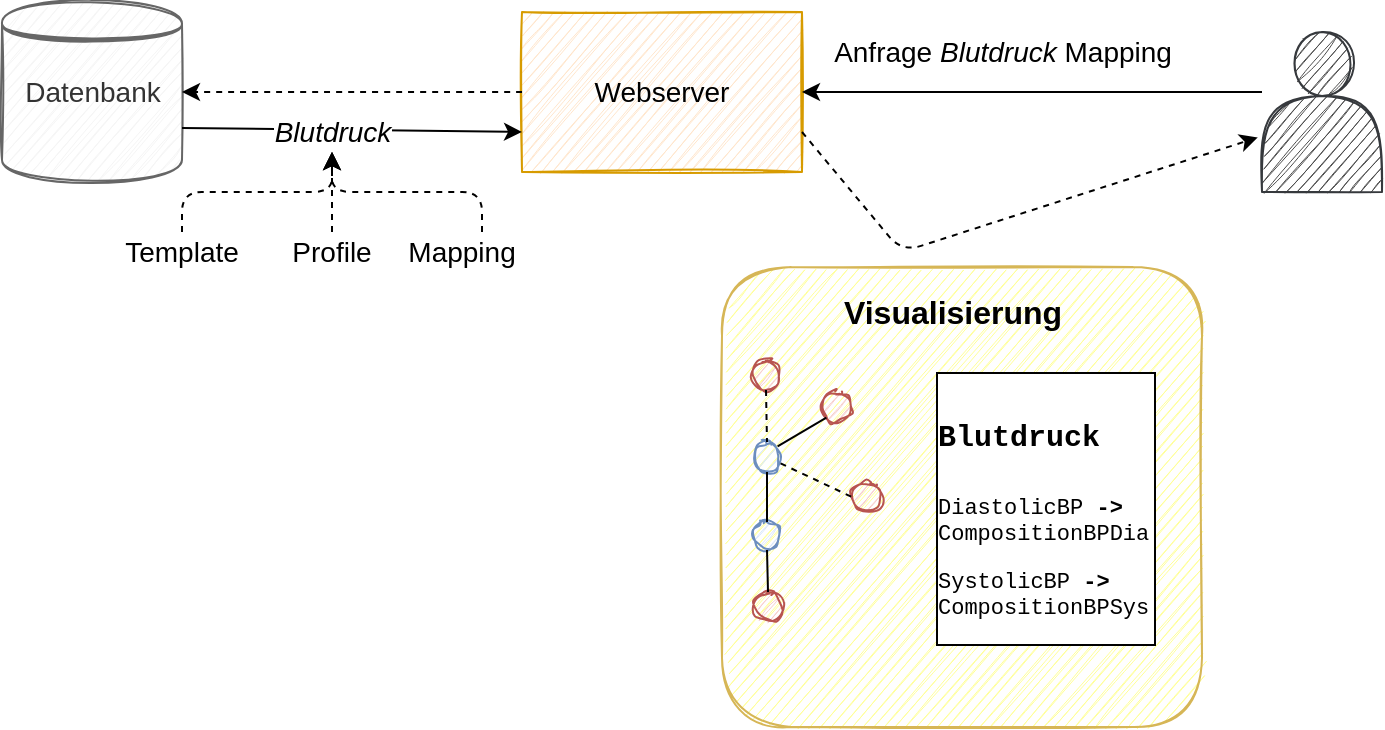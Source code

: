 <mxfile version="14.0.1" type="github">
  <diagram id="kuCDYOujMkA-HMSyn4VC" name="Page-1">
    <mxGraphModel dx="998" dy="692" grid="1" gridSize="10" guides="1" tooltips="1" connect="1" arrows="1" fold="1" page="1" pageScale="1" pageWidth="827" pageHeight="1169" math="0" shadow="0">
      <root>
        <mxCell id="0" />
        <mxCell id="1" parent="0" />
        <mxCell id="MKZkuZ-lEbj3lWWw_4s4-52" value="" style="edgeStyle=segmentEdgeStyle;endArrow=classic;html=1;dashed=1;fontSize=14;" edge="1" parent="1" source="MKZkuZ-lEbj3lWWw_4s4-44" target="4Eg3TUc8c78vZ7O3V5Gd-33">
          <mxGeometry width="50" height="50" relative="1" as="geometry">
            <mxPoint x="160" y="530" as="sourcePoint" />
            <mxPoint x="234" y="500" as="targetPoint" />
            <Array as="points">
              <mxPoint x="300" y="500" />
              <mxPoint x="225" y="500" />
            </Array>
          </mxGeometry>
        </mxCell>
        <mxCell id="4Eg3TUc8c78vZ7O3V5Gd-6" value="" style="shape=datastore;whiteSpace=wrap;html=1;fillColor=#f5f5f5;strokeColor=#666666;fontColor=#333333;sketch=1;" parent="1" vertex="1">
          <mxGeometry x="60" y="405" width="90" height="90" as="geometry" />
        </mxCell>
        <mxCell id="4Eg3TUc8c78vZ7O3V5Gd-7" value="Webserver" style="rounded=0;whiteSpace=wrap;html=1;fillColor=#ffe6cc;strokeColor=#d79b00;sketch=1;shadow=0;glass=0;fontSize=14;" parent="1" vertex="1">
          <mxGeometry x="320" y="410" width="140" height="80" as="geometry" />
        </mxCell>
        <mxCell id="4Eg3TUc8c78vZ7O3V5Gd-20" value="Anfrage &lt;i style=&quot;font-size: 14px;&quot;&gt;Blutdruck&lt;/i&gt; Mapping" style="text;html=1;align=center;verticalAlign=middle;resizable=0;points=[];autosize=1;fontSize=14;" parent="1" vertex="1">
          <mxGeometry x="470" y="420" width="180" height="20" as="geometry" />
        </mxCell>
        <mxCell id="4Eg3TUc8c78vZ7O3V5Gd-21" value="" style="endArrow=classic;html=1;exitX=0;exitY=0.5;exitDx=0;exitDy=0;entryX=1;entryY=0.5;entryDx=0;entryDy=0;dashed=1;startArrow=none;startFill=0;endFill=1;edgeStyle=orthogonalEdgeStyle;curved=1;fontSize=14;" parent="1" source="4Eg3TUc8c78vZ7O3V5Gd-7" target="4Eg3TUc8c78vZ7O3V5Gd-6" edge="1">
          <mxGeometry width="50" height="50" relative="1" as="geometry">
            <mxPoint x="390" y="440" as="sourcePoint" />
            <mxPoint x="440" y="390" as="targetPoint" />
            <Array as="points">
              <mxPoint x="250" y="450" />
              <mxPoint x="250" y="450" />
            </Array>
          </mxGeometry>
        </mxCell>
        <mxCell id="4Eg3TUc8c78vZ7O3V5Gd-22" value="" style="endArrow=classic;html=1;exitX=1;exitY=0.7;exitDx=0;exitDy=0;entryX=0;entryY=0.75;entryDx=0;entryDy=0;fontSize=14;" parent="1" source="4Eg3TUc8c78vZ7O3V5Gd-6" target="4Eg3TUc8c78vZ7O3V5Gd-7" edge="1">
          <mxGeometry width="50" height="50" relative="1" as="geometry">
            <mxPoint x="390" y="440" as="sourcePoint" />
            <mxPoint x="440" y="390" as="targetPoint" />
          </mxGeometry>
        </mxCell>
        <mxCell id="4Eg3TUc8c78vZ7O3V5Gd-33" value="&lt;i style=&quot;font-size: 14px;&quot;&gt;&lt;span style=&quot;font-size: 14px;&quot;&gt;Blutdruck&lt;/span&gt;&lt;br style=&quot;font-size: 14px;&quot;&gt;&lt;/i&gt;" style="text;html=1;align=center;verticalAlign=middle;resizable=0;points=[];autosize=1;labelBackgroundColor=#ffffff;fontSize=14;" parent="1" vertex="1">
          <mxGeometry x="190" y="460" width="70" height="20" as="geometry" />
        </mxCell>
        <mxCell id="4Eg3TUc8c78vZ7O3V5Gd-34" value="" style="shape=actor;whiteSpace=wrap;html=1;rounded=0;shadow=0;glass=0;sketch=1;strokeColor=#36393d;fillColor=#4D4D4D;fontSize=14;" parent="1" vertex="1">
          <mxGeometry x="690" y="420" width="60" height="80" as="geometry" />
        </mxCell>
        <mxCell id="MKZkuZ-lEbj3lWWw_4s4-20" value="" style="rounded=1;whiteSpace=wrap;html=1;strokeColor=#d6b656;fillColor=#FFFF99;sketch=1;" vertex="1" parent="1">
          <mxGeometry x="420" y="537.5" width="240" height="230" as="geometry" />
        </mxCell>
        <mxCell id="MKZkuZ-lEbj3lWWw_4s4-21" value="" style="ellipse;whiteSpace=wrap;html=1;aspect=fixed;fillColor=#f8cecc;strokeColor=#b85450;sketch=1;" vertex="1" parent="1">
          <mxGeometry x="435.5" y="700" width="15" height="15" as="geometry" />
        </mxCell>
        <mxCell id="MKZkuZ-lEbj3lWWw_4s4-22" value="" style="ellipse;whiteSpace=wrap;html=1;aspect=fixed;fillColor=#f8cecc;strokeColor=#b85450;sketch=1;" vertex="1" parent="1">
          <mxGeometry x="434.5" y="584" width="15" height="15" as="geometry" />
        </mxCell>
        <mxCell id="MKZkuZ-lEbj3lWWw_4s4-23" value="" style="ellipse;whiteSpace=wrap;html=1;aspect=fixed;fillColor=#f8cecc;strokeColor=#b85450;sketch=1;" vertex="1" parent="1">
          <mxGeometry x="485" y="645" width="15" height="15" as="geometry" />
        </mxCell>
        <mxCell id="MKZkuZ-lEbj3lWWw_4s4-24" value="" style="ellipse;whiteSpace=wrap;html=1;aspect=fixed;fillColor=#f8cecc;strokeColor=#b85450;sketch=1;" vertex="1" parent="1">
          <mxGeometry x="470" y="600" width="15" height="15" as="geometry" />
        </mxCell>
        <mxCell id="MKZkuZ-lEbj3lWWw_4s4-25" value="" style="ellipse;whiteSpace=wrap;html=1;aspect=fixed;fillColor=#dae8fc;strokeColor=#6c8ebf;sketch=1;" vertex="1" parent="1">
          <mxGeometry x="435" y="625" width="15" height="15" as="geometry" />
        </mxCell>
        <mxCell id="MKZkuZ-lEbj3lWWw_4s4-26" value="" style="ellipse;whiteSpace=wrap;html=1;aspect=fixed;fillColor=#dae8fc;strokeColor=#6c8ebf;sketch=1;" vertex="1" parent="1">
          <mxGeometry x="435.5" y="665" width="14" height="14" as="geometry" />
        </mxCell>
        <mxCell id="MKZkuZ-lEbj3lWWw_4s4-27" value="" style="endArrow=none;html=1;exitX=0.5;exitY=1;exitDx=0;exitDy=0;entryX=0.5;entryY=0;entryDx=0;entryDy=0;dashed=1;" edge="1" parent="1" source="MKZkuZ-lEbj3lWWw_4s4-22" target="MKZkuZ-lEbj3lWWw_4s4-25">
          <mxGeometry width="50" height="50" relative="1" as="geometry">
            <mxPoint x="495" y="650" as="sourcePoint" />
            <mxPoint x="545" y="600" as="targetPoint" />
          </mxGeometry>
        </mxCell>
        <mxCell id="MKZkuZ-lEbj3lWWw_4s4-28" value="" style="endArrow=none;html=1;exitX=0.5;exitY=0;exitDx=0;exitDy=0;entryX=0.5;entryY=1;entryDx=0;entryDy=0;" edge="1" parent="1" source="MKZkuZ-lEbj3lWWw_4s4-21" target="MKZkuZ-lEbj3lWWw_4s4-26">
          <mxGeometry width="50" height="50" relative="1" as="geometry">
            <mxPoint x="485" y="680" as="sourcePoint" />
            <mxPoint x="490.72" y="699.72" as="targetPoint" />
            <Array as="points" />
          </mxGeometry>
        </mxCell>
        <mxCell id="MKZkuZ-lEbj3lWWw_4s4-29" value="" style="endArrow=none;html=1;entryX=0.5;entryY=1;entryDx=0;entryDy=0;exitX=0.5;exitY=0;exitDx=0;exitDy=0;" edge="1" parent="1" source="MKZkuZ-lEbj3lWWw_4s4-26" target="MKZkuZ-lEbj3lWWw_4s4-25">
          <mxGeometry width="50" height="50" relative="1" as="geometry">
            <mxPoint x="495" y="690" as="sourcePoint" />
            <mxPoint x="500.72" y="709.72" as="targetPoint" />
          </mxGeometry>
        </mxCell>
        <mxCell id="MKZkuZ-lEbj3lWWw_4s4-30" value="" style="endArrow=none;html=1;entryX=1;entryY=0;entryDx=0;entryDy=0;exitX=0;exitY=1;exitDx=0;exitDy=0;" edge="1" parent="1" target="MKZkuZ-lEbj3lWWw_4s4-25" source="MKZkuZ-lEbj3lWWw_4s4-24">
          <mxGeometry width="50" height="50" relative="1" as="geometry">
            <mxPoint x="495" y="650" as="sourcePoint" />
            <mxPoint x="545" y="600" as="targetPoint" />
          </mxGeometry>
        </mxCell>
        <mxCell id="MKZkuZ-lEbj3lWWw_4s4-31" value="" style="endArrow=none;html=1;entryX=0;entryY=0.5;entryDx=0;entryDy=0;dashed=1;" edge="1" parent="1" source="MKZkuZ-lEbj3lWWw_4s4-25" target="MKZkuZ-lEbj3lWWw_4s4-23">
          <mxGeometry width="50" height="50" relative="1" as="geometry">
            <mxPoint x="495" y="650" as="sourcePoint" />
            <mxPoint x="545" y="600" as="targetPoint" />
            <Array as="points" />
          </mxGeometry>
        </mxCell>
        <mxCell id="MKZkuZ-lEbj3lWWw_4s4-35" value="&lt;b&gt;&lt;font style=&quot;font-size: 16px&quot;&gt;Visualisierung&lt;/font&gt;&lt;/b&gt;" style="text;html=1;align=center;verticalAlign=middle;resizable=0;points=[];autosize=1;" vertex="1" parent="1">
          <mxGeometry x="475" y="550" width="120" height="20" as="geometry" />
        </mxCell>
        <mxCell id="MKZkuZ-lEbj3lWWw_4s4-39" value="Template" style="text;html=1;strokeColor=none;fillColor=none;align=center;verticalAlign=middle;whiteSpace=wrap;rounded=0;fontSize=14;" vertex="1" parent="1">
          <mxGeometry x="130" y="520" width="40" height="20" as="geometry" />
        </mxCell>
        <mxCell id="MKZkuZ-lEbj3lWWw_4s4-43" value="" style="edgeStyle=orthogonalEdgeStyle;rounded=0;orthogonalLoop=1;jettySize=auto;html=1;dashed=1;fontSize=14;" edge="1" parent="1" source="MKZkuZ-lEbj3lWWw_4s4-42" target="4Eg3TUc8c78vZ7O3V5Gd-33">
          <mxGeometry relative="1" as="geometry" />
        </mxCell>
        <mxCell id="MKZkuZ-lEbj3lWWw_4s4-42" value="Profile" style="text;html=1;strokeColor=none;fillColor=none;align=center;verticalAlign=middle;whiteSpace=wrap;rounded=0;fontSize=14;" vertex="1" parent="1">
          <mxGeometry x="205" y="520" width="40" height="20" as="geometry" />
        </mxCell>
        <mxCell id="MKZkuZ-lEbj3lWWw_4s4-44" value="Mapping" style="text;html=1;strokeColor=none;fillColor=none;align=center;verticalAlign=middle;whiteSpace=wrap;rounded=0;fontSize=14;" vertex="1" parent="1">
          <mxGeometry x="270" y="520" width="40" height="20" as="geometry" />
        </mxCell>
        <mxCell id="MKZkuZ-lEbj3lWWw_4s4-49" value="&lt;span style=&quot;color: rgb(51, 51, 51); font-size: 14px;&quot;&gt;Datenbank&lt;/span&gt;" style="text;html=1;align=center;verticalAlign=middle;resizable=0;points=[];autosize=1;fontSize=14;" vertex="1" parent="1">
          <mxGeometry x="65" y="440" width="80" height="20" as="geometry" />
        </mxCell>
        <mxCell id="MKZkuZ-lEbj3lWWw_4s4-51" value="" style="edgeStyle=segmentEdgeStyle;endArrow=classic;html=1;dashed=1;exitX=0.5;exitY=0;exitDx=0;exitDy=0;fontSize=14;" edge="1" parent="1" source="MKZkuZ-lEbj3lWWw_4s4-39" target="4Eg3TUc8c78vZ7O3V5Gd-33">
          <mxGeometry width="50" height="50" relative="1" as="geometry">
            <mxPoint x="380" y="490" as="sourcePoint" />
            <mxPoint x="230" y="490" as="targetPoint" />
            <Array as="points">
              <mxPoint x="150" y="500" />
              <mxPoint x="225" y="500" />
            </Array>
          </mxGeometry>
        </mxCell>
        <mxCell id="MKZkuZ-lEbj3lWWw_4s4-53" value="&lt;h1&gt;&lt;font style=&quot;font-size: 15px&quot;&gt;Blutdruck&lt;/font&gt;&lt;/h1&gt;&lt;p style=&quot;font-size: 11px&quot;&gt;&lt;font style=&quot;font-size: 11px&quot;&gt;DiastolicBP &lt;b&gt;-&amp;gt;&lt;/b&gt; CompositionBPDia&lt;/font&gt;&lt;/p&gt;&lt;p style=&quot;font-size: 11px&quot;&gt;&lt;font style=&quot;font-size: 11px&quot;&gt;SystolicBP &lt;b&gt;-&amp;gt;&lt;/b&gt; CompositionBPSys&lt;/font&gt;&lt;/p&gt;" style="text;html=1;strokeColor=none;fillColor=none;spacing=5;spacingTop=-20;overflow=hidden;rounded=0;labelBackgroundColor=#ffffff;sketch=0;shadow=0;whiteSpace=wrap;labelBorderColor=#000000;aspect=fixed;horizontal=1;verticalAlign=middle;fontFamily=Courier New;" vertex="1" parent="1">
          <mxGeometry x="522" y="598" width="118" height="140.06" as="geometry" />
        </mxCell>
        <mxCell id="MKZkuZ-lEbj3lWWw_4s4-57" value="" style="endArrow=classic;html=1;dashed=1;fontFamily=Courier New;fontSize=14;exitX=1;exitY=0.75;exitDx=0;exitDy=0;entryX=-0.035;entryY=0.659;entryDx=0;entryDy=0;entryPerimeter=0;" edge="1" parent="1" source="4Eg3TUc8c78vZ7O3V5Gd-7" target="4Eg3TUc8c78vZ7O3V5Gd-34">
          <mxGeometry width="50" height="50" relative="1" as="geometry">
            <mxPoint x="520" y="580" as="sourcePoint" />
            <mxPoint x="570" y="530" as="targetPoint" />
            <Array as="points">
              <mxPoint x="510" y="530" />
            </Array>
          </mxGeometry>
        </mxCell>
        <mxCell id="MKZkuZ-lEbj3lWWw_4s4-58" value="" style="endArrow=classic;html=1;fontFamily=Courier New;fontSize=14;entryX=1;entryY=0.5;entryDx=0;entryDy=0;" edge="1" parent="1" target="4Eg3TUc8c78vZ7O3V5Gd-7">
          <mxGeometry width="50" height="50" relative="1" as="geometry">
            <mxPoint x="690" y="450" as="sourcePoint" />
            <mxPoint x="570" y="530" as="targetPoint" />
          </mxGeometry>
        </mxCell>
      </root>
    </mxGraphModel>
  </diagram>
</mxfile>
